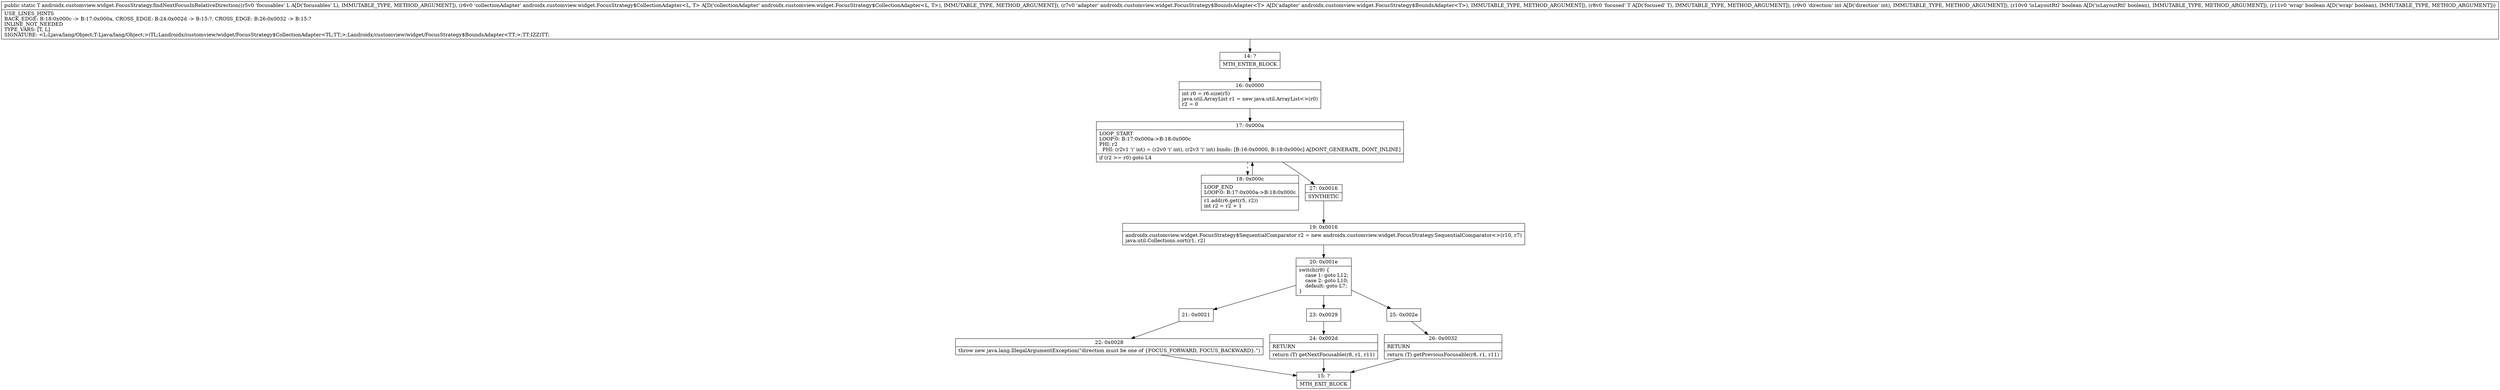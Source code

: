 digraph "CFG forandroidx.customview.widget.FocusStrategy.findNextFocusInRelativeDirection(Ljava\/lang\/Object;Landroidx\/customview\/widget\/FocusStrategy$CollectionAdapter;Landroidx\/customview\/widget\/FocusStrategy$BoundsAdapter;Ljava\/lang\/Object;IZZ)Ljava\/lang\/Object;" {
Node_14 [shape=record,label="{14\:\ ?|MTH_ENTER_BLOCK\l}"];
Node_16 [shape=record,label="{16\:\ 0x0000|int r0 = r6.size(r5)\ljava.util.ArrayList r1 = new java.util.ArrayList\<\>(r0)\lr2 = 0\l}"];
Node_17 [shape=record,label="{17\:\ 0x000a|LOOP_START\lLOOP:0: B:17:0x000a\-\>B:18:0x000c\lPHI: r2 \l  PHI: (r2v1 'i' int) = (r2v0 'i' int), (r2v3 'i' int) binds: [B:16:0x0000, B:18:0x000c] A[DONT_GENERATE, DONT_INLINE]\l|if (r2 \>= r0) goto L4\l}"];
Node_18 [shape=record,label="{18\:\ 0x000c|LOOP_END\lLOOP:0: B:17:0x000a\-\>B:18:0x000c\l|r1.add(r6.get(r5, r2))\lint r2 = r2 + 1\l}"];
Node_27 [shape=record,label="{27\:\ 0x0016|SYNTHETIC\l}"];
Node_19 [shape=record,label="{19\:\ 0x0016|androidx.customview.widget.FocusStrategy$SequentialComparator r2 = new androidx.customview.widget.FocusStrategy.SequentialComparator\<\>(r10, r7)\ljava.util.Collections.sort(r1, r2)\l}"];
Node_20 [shape=record,label="{20\:\ 0x001e|switch(r9) \{\l    case 1: goto L12;\l    case 2: goto L10;\l    default: goto L7;\l\}\l}"];
Node_21 [shape=record,label="{21\:\ 0x0021}"];
Node_22 [shape=record,label="{22\:\ 0x0028|throw new java.lang.IllegalArgumentException(\"direction must be one of \{FOCUS_FORWARD, FOCUS_BACKWARD\}.\")\l}"];
Node_15 [shape=record,label="{15\:\ ?|MTH_EXIT_BLOCK\l}"];
Node_23 [shape=record,label="{23\:\ 0x0029}"];
Node_24 [shape=record,label="{24\:\ 0x002d|RETURN\l|return (T) getNextFocusable(r8, r1, r11)\l}"];
Node_25 [shape=record,label="{25\:\ 0x002e}"];
Node_26 [shape=record,label="{26\:\ 0x0032|RETURN\l|return (T) getPreviousFocusable(r8, r1, r11)\l}"];
MethodNode[shape=record,label="{public static T androidx.customview.widget.FocusStrategy.findNextFocusInRelativeDirection((r5v0 'focusables' L A[D('focusables' L), IMMUTABLE_TYPE, METHOD_ARGUMENT]), (r6v0 'collectionAdapter' androidx.customview.widget.FocusStrategy$CollectionAdapter\<L, T\> A[D('collectionAdapter' androidx.customview.widget.FocusStrategy$CollectionAdapter\<L, T\>), IMMUTABLE_TYPE, METHOD_ARGUMENT]), (r7v0 'adapter' androidx.customview.widget.FocusStrategy$BoundsAdapter\<T\> A[D('adapter' androidx.customview.widget.FocusStrategy$BoundsAdapter\<T\>), IMMUTABLE_TYPE, METHOD_ARGUMENT]), (r8v0 'focused' T A[D('focused' T), IMMUTABLE_TYPE, METHOD_ARGUMENT]), (r9v0 'direction' int A[D('direction' int), IMMUTABLE_TYPE, METHOD_ARGUMENT]), (r10v0 'isLayoutRtl' boolean A[D('isLayoutRtl' boolean), IMMUTABLE_TYPE, METHOD_ARGUMENT]), (r11v0 'wrap' boolean A[D('wrap' boolean), IMMUTABLE_TYPE, METHOD_ARGUMENT]))  | USE_LINES_HINTS\lBACK_EDGE: B:18:0x000c \-\> B:17:0x000a, CROSS_EDGE: B:24:0x002d \-\> B:15:?, CROSS_EDGE: B:26:0x0032 \-\> B:15:?\lINLINE_NOT_NEEDED\lTYPE_VARS: [T, L]\lSIGNATURE: \<L:Ljava\/lang\/Object;T:Ljava\/lang\/Object;\>(TL;Landroidx\/customview\/widget\/FocusStrategy$CollectionAdapter\<TL;TT;\>;Landroidx\/customview\/widget\/FocusStrategy$BoundsAdapter\<TT;\>;TT;IZZ)TT;\l}"];
MethodNode -> Node_14;Node_14 -> Node_16;
Node_16 -> Node_17;
Node_17 -> Node_18[style=dashed];
Node_17 -> Node_27;
Node_18 -> Node_17;
Node_27 -> Node_19;
Node_19 -> Node_20;
Node_20 -> Node_21;
Node_20 -> Node_23;
Node_20 -> Node_25;
Node_21 -> Node_22;
Node_22 -> Node_15;
Node_23 -> Node_24;
Node_24 -> Node_15;
Node_25 -> Node_26;
Node_26 -> Node_15;
}

